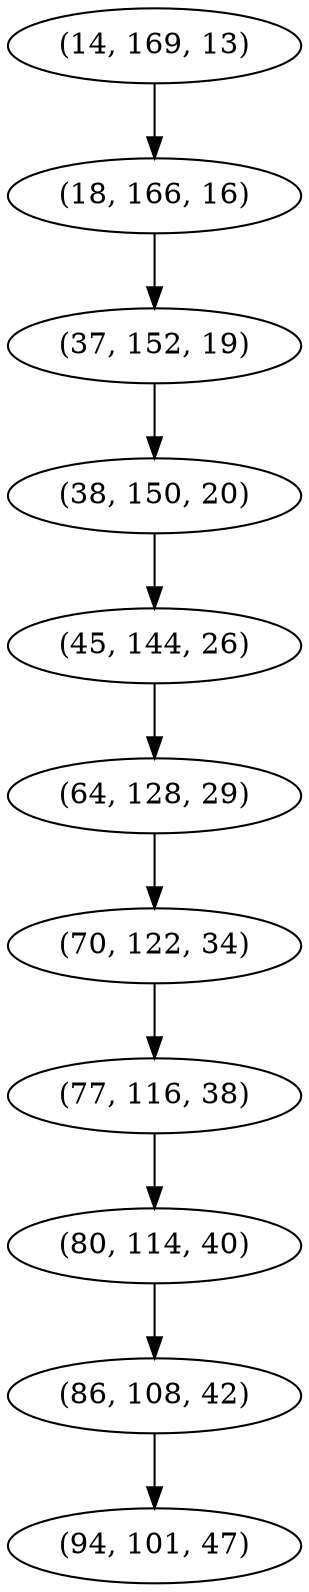 digraph tree {
    "(14, 169, 13)";
    "(18, 166, 16)";
    "(37, 152, 19)";
    "(38, 150, 20)";
    "(45, 144, 26)";
    "(64, 128, 29)";
    "(70, 122, 34)";
    "(77, 116, 38)";
    "(80, 114, 40)";
    "(86, 108, 42)";
    "(94, 101, 47)";
    "(14, 169, 13)" -> "(18, 166, 16)";
    "(18, 166, 16)" -> "(37, 152, 19)";
    "(37, 152, 19)" -> "(38, 150, 20)";
    "(38, 150, 20)" -> "(45, 144, 26)";
    "(45, 144, 26)" -> "(64, 128, 29)";
    "(64, 128, 29)" -> "(70, 122, 34)";
    "(70, 122, 34)" -> "(77, 116, 38)";
    "(77, 116, 38)" -> "(80, 114, 40)";
    "(80, 114, 40)" -> "(86, 108, 42)";
    "(86, 108, 42)" -> "(94, 101, 47)";
}
